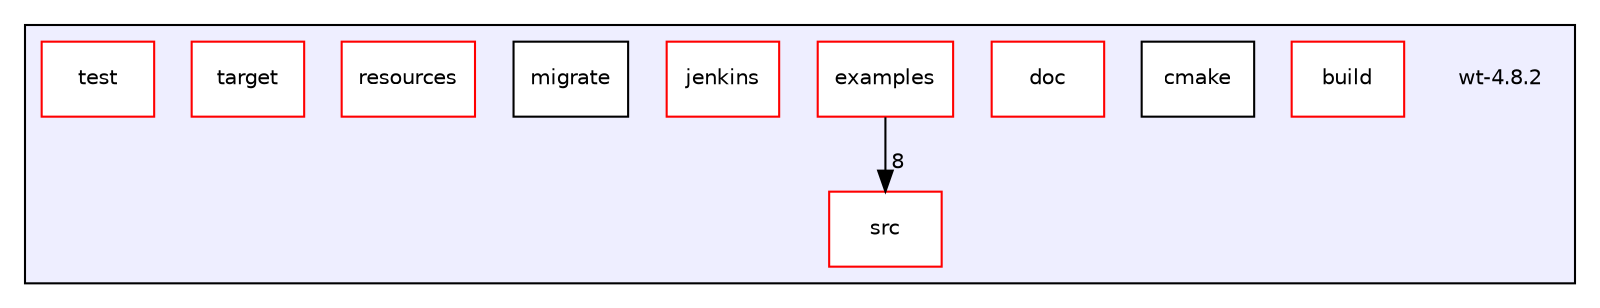 digraph "wt-4.8.2" {
  compound=true
  node [ fontsize="10", fontname="Helvetica"];
  edge [ labelfontsize="10", labelfontname="Helvetica"];
  subgraph clusterdir_20780625be2bb7abaf866fd27d6f5259 {
    graph [ bgcolor="#eeeeff", pencolor="black", label="" URL="dir_20780625be2bb7abaf866fd27d6f5259.html"];
    dir_20780625be2bb7abaf866fd27d6f5259 [shape=plaintext label="wt-4.8.2"];
    dir_0e1a3abd5a10a92d24321f305539f8b2 [shape=box label="build" color="red" fillcolor="white" style="filled" URL="dir_0e1a3abd5a10a92d24321f305539f8b2.html"];
    dir_c3e4d20c418e160f4bd28c1a174a0b22 [shape=box label="cmake" color="black" fillcolor="white" style="filled" URL="dir_c3e4d20c418e160f4bd28c1a174a0b22.html"];
    dir_f2c24cc6e0a319e89ecc0b77a3fb9227 [shape=box label="doc" color="red" fillcolor="white" style="filled" URL="dir_f2c24cc6e0a319e89ecc0b77a3fb9227.html"];
    dir_98f1119162767178fe1f2c5e13153e9a [shape=box label="examples" color="red" fillcolor="white" style="filled" URL="dir_98f1119162767178fe1f2c5e13153e9a.html"];
    dir_96be9a24590872ff2c607f9ef0e7ac4b [shape=box label="jenkins" color="red" fillcolor="white" style="filled" URL="dir_96be9a24590872ff2c607f9ef0e7ac4b.html"];
    dir_0cf3e988b5707779a7950486b71a4f51 [shape=box label="migrate" color="black" fillcolor="white" style="filled" URL="dir_0cf3e988b5707779a7950486b71a4f51.html"];
    dir_5d63a5d82ae26c14f3012e44f461bd2f [shape=box label="resources" color="red" fillcolor="white" style="filled" URL="dir_5d63a5d82ae26c14f3012e44f461bd2f.html"];
    dir_8c2075826d83665da24477cf5d507b72 [shape=box label="src" color="red" fillcolor="white" style="filled" URL="dir_8c2075826d83665da24477cf5d507b72.html"];
    dir_c3ada3b3112a71159c8d1b87ff9d642a [shape=box label="target" color="red" fillcolor="white" style="filled" URL="dir_c3ada3b3112a71159c8d1b87ff9d642a.html"];
    dir_fdfc7738f89649175084f80ebaaa1e83 [shape=box label="test" color="red" fillcolor="white" style="filled" URL="dir_fdfc7738f89649175084f80ebaaa1e83.html"];
  }
  dir_98f1119162767178fe1f2c5e13153e9a->dir_8c2075826d83665da24477cf5d507b72 [headlabel="8", labeldistance=1.5 headhref="dir_000223_000007.html"];
}
